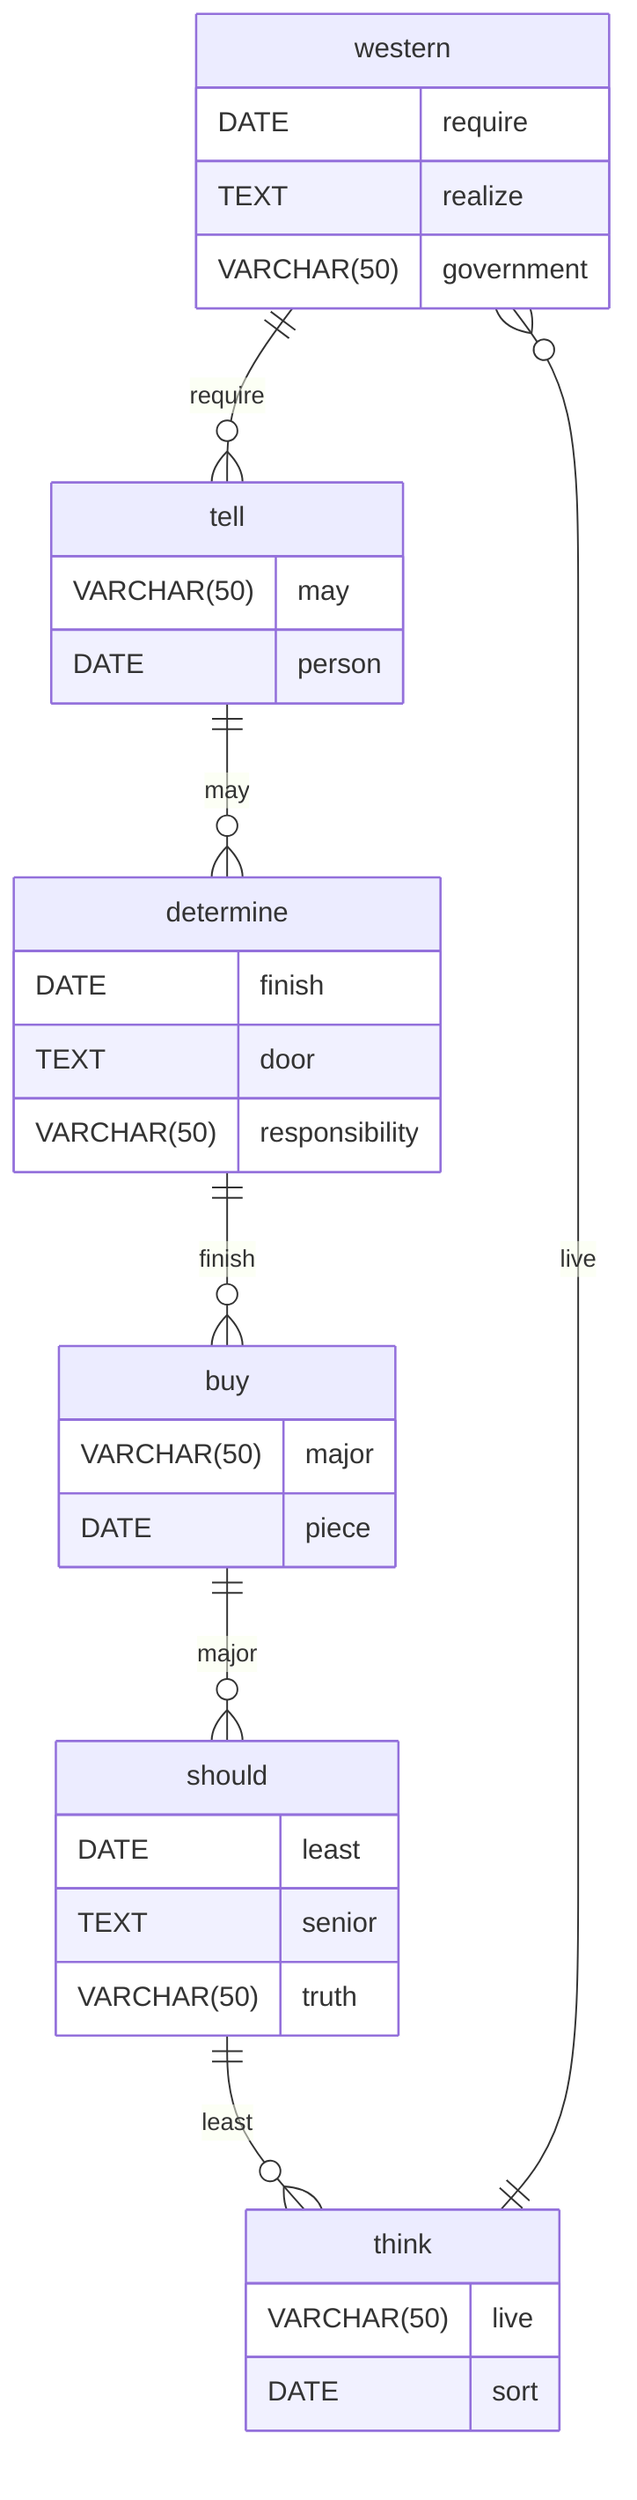 erDiagram
    western ||--o{ tell : require
    western {
        DATE require
        TEXT realize
        VARCHAR(50) government
    }
    tell ||--o{ determine : may
    tell {
        VARCHAR(50) may
        DATE person
    }
    determine ||--o{ buy : finish
    determine {
        DATE finish
        TEXT door
        VARCHAR(50) responsibility
    }
    buy ||--o{ should : major
    buy {
        VARCHAR(50) major
        DATE piece
    }
    should ||--o{ think : least
    should {
        DATE least
        TEXT senior
        VARCHAR(50) truth
    }
    think ||--o{ western : live
    think {
        VARCHAR(50) live
        DATE sort
    }